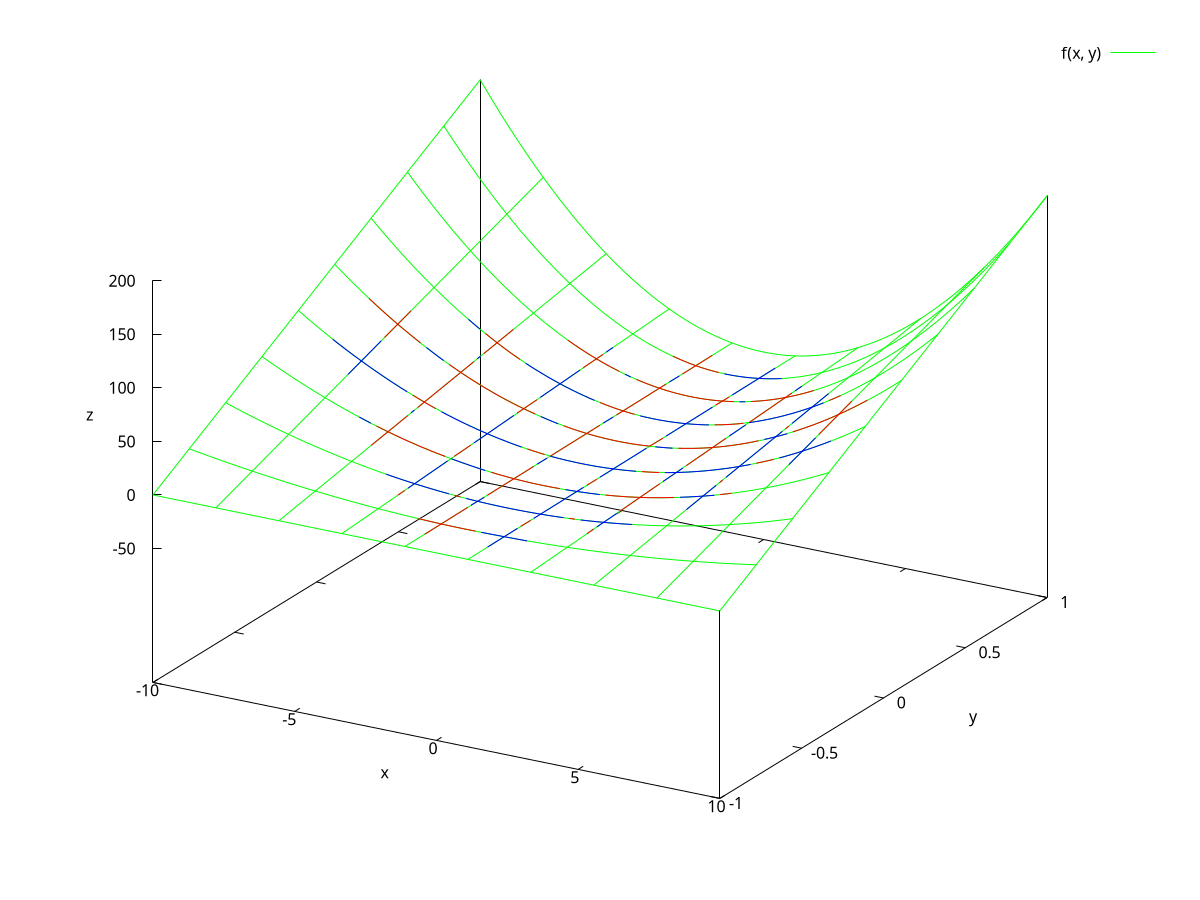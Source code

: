 set terminal pngcairo enhanced color size 1000,1000
set output 'Triangulation.png'
f(x, y) =  ((x*y*x) + x*x) 
p_0(x, y) =  ( (x/10) + (y/1) > 1 || (x/10) + (y/1) < -1 || -(x/10) + (y/1) > 1 || -(x/10) + (y/1) < -1) ? 1/0 : (-10 < x && x < -6 && (0.6 + 0.1*(x - -10)) < y && y < 1) ? 1.96667*(x**2) + -17.8333*(x*y) + -3.27418e-11*(y**2) + 17.2389*(x) + -78.9444*(y) + 76.313: 1/0
p_1(x, y) =  ( (x/10) + (y/1) > 1 || (x/10) + (y/1) < -1 || -(x/10) + (y/1) > 1 || -(x/10) + (y/1) < -1) ? 1/0 : (-10 < x && x < -6 && 0.6 < y && y < (0.6 + 0.1*(x - -10))) ? 1.63333*(x**2) + -14.1667*(x*y) + -9.09495e-13*(y**2) + 8.97222*(x) + -49.6111*(y) + 31.4204: 1/0
p_2(x, y) =  ( (x/10) + (y/1) > 1 || (x/10) + (y/1) < -1 || -(x/10) + (y/1) > 1 || -(x/10) + (y/1) < -1) ? 1/0 : (-6 < x && x < -2 && (0.6 + 0.1*(x - -6)) < y && y < 1) ? 1.96667*(x**2) + -9.83333*(x*y) + 2.81943e-11*(y**2) + 9.50556*(x) + -23.6111*(y) + 22.8241: 1/0
p_3(x, y) =  ( (x/10) + (y/1) > 1 || (x/10) + (y/1) < -1 || -(x/10) + (y/1) > 1 || -(x/10) + (y/1) < -1) ? 1/0 : (-6 < x && x < -2 && 0.6 < y && y < (0.6 + 0.1*(x - -6))) ? 1.63333*(x**2) + -6.16667*(x*y) + -7.38964e-13*(y**2) + 3.90556*(x) + -8.94444*(y) + 5.66481: 1/0
p_4(x, y) =  ( (x/10) + (y/1) > 1 || (x/10) + (y/1) < -1 || -(x/10) + (y/1) > 1 || -(x/10) + (y/1) < -1) ? 1/0 : (-2 < x && x < 2 && (0.6 + 0.1*(x - -2)) < y && y < 1) ? 1.96667*(x**2) + -1.83333*(x*y) + -1.17228e-09*(y**2) + 1.77222*(x) + -0.277778*(y) + 0.268519: 1/0
p_5(x, y) =  ( (x/10) + (y/1) > 1 || (x/10) + (y/1) < -1 || -(x/10) + (y/1) > 1 || -(x/10) + (y/1) < -1) ? 1/0 : (-2 < x && x < 2 && 0.6 < y && y < (0.6 + 0.1*(x - -2))) ? 1.63333*(x**2) + 1.83333*(x*y) + -3.2685e-10*(y**2) + -1.16111*(x) + -0.277778*(y) + 0.175926: 1/0
p_6(x, y) =  ( (x/10) + (y/1) > 1 || (x/10) + (y/1) < -1 || -(x/10) + (y/1) > 1 || -(x/10) + (y/1) < -1) ? 1/0 : (2 < x && x < 6 && (0.6 + 0.1*(x - 2)) < y && y < 1) ? 1.96667*(x**2) + 6.16667*(x*y) + 5.79803e-12*(y**2) + -5.96111*(x) + -8.94444*(y) + 8.6463: 1/0
p_7(x, y) =  ( (x/10) + (y/1) > 1 || (x/10) + (y/1) < -1 || -(x/10) + (y/1) > 1 || -(x/10) + (y/1) < -1) ? 1/0 : (2 < x && x < 6 && 0.6 < y && y < (0.6 + 0.1*(x - 2))) ? 1.63333*(x**2) + 9.83333*(x*y) + 7.7307e-12*(y**2) + -6.22778*(x) + -23.6111*(y) + 14.9537: 1/0
p_8(x, y) =  ( (x/10) + (y/1) > 1 || (x/10) + (y/1) < -1 || -(x/10) + (y/1) > 1 || -(x/10) + (y/1) < -1) ? 1/0 : (6 < x && x < 10 && (0.6 + 0.1*(x - 6)) < y && y < 1) ? 1.96667*(x**2) + 14.1667*(x*y) + 4.54747e-13*(y**2) + -13.6944*(x) + -49.6111*(y) + 47.9574: 1/0
p_9(x, y) =  ( (x/10) + (y/1) > 1 || (x/10) + (y/1) < -1 || -(x/10) + (y/1) > 1 || -(x/10) + (y/1) < -1) ? 1/0 : (6 < x && x < 10 && 0.6 < y && y < (0.6 + 0.1*(x - 6))) ? 1.63333*(x**2) + 17.8333*(x*y) + -5.45697e-12*(y**2) + -11.2944*(x) + -78.9444*(y) + 49.9981: 1/0
p_10(x, y) =  ( (x/10) + (y/1) > 1 || (x/10) + (y/1) < -1 || -(x/10) + (y/1) > 1 || -(x/10) + (y/1) < -1) ? 1/0 : (-10 < x && x < -6 && (0.2 + 0.1*(x - -10)) < y && y < 0.6) ? 1.56667*(x**2) + -17.8333*(x*y) + 4.54747e-12*(y**2) + 10.1056*(x) + -78.9444*(y) + 44.7352: 1/0
p_11(x, y) =  ( (x/10) + (y/1) > 1 || (x/10) + (y/1) < -1 || -(x/10) + (y/1) > 1 || -(x/10) + (y/1) < -1) ? 1/0 : (-10 < x && x < -6 && 0.2 < y && y < (0.2 + 0.1*(x - -10))) ? 1.23333*(x**2) + -14.1667*(x*y) + -1.36424e-12*(y**2) + 3.30556*(x) + -49.6111*(y) + 11.5759: 1/0
p_12(x, y) =  ( (x/10) + (y/1) > 1 || (x/10) + (y/1) < -1 || -(x/10) + (y/1) > 1 || -(x/10) + (y/1) < -1) ? 1/0 : (-6 < x && x < -2 && (0.2 + 0.1*(x - -6)) < y && y < 0.6) ? 1.56667*(x**2) + -9.83333*(x*y) + -1.77351e-11*(y**2) + 5.57222*(x) + -23.6111*(y) + 13.3796: 1/0
p_13(x, y) =  ( (x/10) + (y/1) > 1 || (x/10) + (y/1) < -1 || -(x/10) + (y/1) > 1 || -(x/10) + (y/1) < -1) ? 1/0 : (-6 < x && x < -2 && 0.2 < y && y < (0.2 + 0.1*(x - -6))) ? 1.23333*(x**2) + -6.16667*(x*y) + -6.25278e-13*(y**2) + 1.43889*(x) + -8.94444*(y) + 2.08704: 1/0
p_14(x, y) =  ( (x/10) + (y/1) > 1 || (x/10) + (y/1) < -1 || -(x/10) + (y/1) > 1 || -(x/10) + (y/1) < -1) ? 1/0 : (-2 < x && x < 2 && (0.2 + 0.1*(x - -2)) < y && y < 0.6) ? 1.56667*(x**2) + -1.83333*(x*y) + -2.42636e-10*(y**2) + 1.03889*(x) + -0.277778*(y) + 0.157407: 1/0
p_15(x, y) =  ( (x/10) + (y/1) > 1 || (x/10) + (y/1) < -1 || -(x/10) + (y/1) > 1 || -(x/10) + (y/1) < -1) ? 1/0 : (-2 < x && x < 2 && 0.2 < y && y < (0.2 + 0.1*(x - -2))) ? 1.23333*(x**2) + 1.83333*(x*y) + 5.17275e-12*(y**2) + -0.427778*(x) + -0.277778*(y) + 0.0648148: 1/0
p_16(x, y) =  ( (x/10) + (y/1) > 1 || (x/10) + (y/1) < -1 || -(x/10) + (y/1) > 1 || -(x/10) + (y/1) < -1) ? 1/0 : (2 < x && x < 6 && (0.2 + 0.1*(x - 2)) < y && y < 0.6) ? 1.56667*(x**2) + 6.16667*(x*y) + 3.41061e-13*(y**2) + -3.49444*(x) + -8.94444*(y) + 5.06852: 1/0
p_17(x, y) =  ( (x/10) + (y/1) > 1 || (x/10) + (y/1) < -1 || -(x/10) + (y/1) > 1 || -(x/10) + (y/1) < -1) ? 1/0 : (2 < x && x < 6 && 0.2 < y && y < (0.2 + 0.1*(x - 2))) ? 1.23333*(x**2) + 9.83333*(x*y) + -2.72848e-12*(y**2) + -2.29444*(x) + -23.6111*(y) + 5.50926: 1/0
p_18(x, y) =  ( (x/10) + (y/1) > 1 || (x/10) + (y/1) < -1 || -(x/10) + (y/1) > 1 || -(x/10) + (y/1) < -1) ? 1/0 : (6 < x && x < 10 && (0.2 + 0.1*(x - 6)) < y && y < 0.6) ? 1.56667*(x**2) + 14.1667*(x*y) + -9.09495e-13*(y**2) + -8.02778*(x) + -49.6111*(y) + 28.113: 1/0
p_19(x, y) =  ( (x/10) + (y/1) > 1 || (x/10) + (y/1) < -1 || -(x/10) + (y/1) > 1 || -(x/10) + (y/1) < -1) ? 1/0 : (6 < x && x < 10 && 0.2 < y && y < (0.2 + 0.1*(x - 6))) ? 1.23333*(x**2) + 17.8333*(x*y) + 9.09495e-13*(y**2) + -4.16111*(x) + -78.9444*(y) + 18.4204: 1/0
p_20(x, y) =  ( (x/10) + (y/1) > 1 || (x/10) + (y/1) < -1 || -(x/10) + (y/1) > 1 || -(x/10) + (y/1) < -1) ? 1/0 : (-10 < x && x < -6 && (-0.2 + 0.1*(x - -10)) < y && y < 0.2) ? 1.16667*(x**2) + -17.8333*(x*y) + 3.63798e-12*(y**2) + 2.97222*(x) + -78.9444*(y) + 13.1574: 1/0
p_21(x, y) =  ( (x/10) + (y/1) > 1 || (x/10) + (y/1) < -1 || -(x/10) + (y/1) > 1 || -(x/10) + (y/1) < -1) ? 1/0 : (-10 < x && x < -6 && -0.2 < y && y < (-0.2 + 0.1*(x - -10))) ? 0.833333*(x**2) + -14.1667*(x*y) + -2.27374e-13*(y**2) + -2.36111*(x) + -49.6111*(y) + -8.26852: 1/0
p_22(x, y) =  ( (x/10) + (y/1) > 1 || (x/10) + (y/1) < -1 || -(x/10) + (y/1) > 1 || -(x/10) + (y/1) < -1) ? 1/0 : (-6 < x && x < -2 && (-0.2 + 0.1*(x - -6)) < y && y < 0.2) ? 1.16667*(x**2) + -9.83333*(x*y) + 0*(y**2) + 1.63889*(x) + -23.6111*(y) + 3.93519: 1/0
p_23(x, y) =  ( (x/10) + (y/1) > 1 || (x/10) + (y/1) < -1 || -(x/10) + (y/1) > 1 || -(x/10) + (y/1) < -1) ? 1/0 : (-6 < x && x < -2 && -0.2 < y && y < (-0.2 + 0.1*(x - -6))) ? 0.833333*(x**2) + -6.16667*(x*y) + -8.52651e-14*(y**2) + -1.02778*(x) + -8.94444*(y) + -1.49074: 1/0
p_24(x, y) =  ( (x/10) + (y/1) > 1 || (x/10) + (y/1) < -1 || -(x/10) + (y/1) > 1 || -(x/10) + (y/1) < -1) ? 1/0 : (-2 < x && x < 2 && (-0.2 + 0.1*(x - -2)) < y && y < 0.2) ? 1.16667*(x**2) + -1.83333*(x*y) + -3.83693e-13*(y**2) + 0.305556*(x) + -0.277778*(y) + 0.0462963: 1/0
p_25(x, y) =  ( (x/10) + (y/1) > 1 || (x/10) + (y/1) < -1 || -(x/10) + (y/1) > 1 || -(x/10) + (y/1) < -1) ? 1/0 : (-2 < x && x < 2 && -0.2 < y && y < (-0.2 + 0.1*(x - -2))) ? 0.833333*(x**2) + 1.83333*(x*y) + 1.42109e-13*(y**2) + 0.305556*(x) + -0.277778*(y) + -0.0462963: 1/0
p_26(x, y) =  ( (x/10) + (y/1) > 1 || (x/10) + (y/1) < -1 || -(x/10) + (y/1) > 1 || -(x/10) + (y/1) < -1) ? 1/0 : (2 < x && x < 6 && (-0.2 + 0.1*(x - 2)) < y && y < 0.2) ? 1.16667*(x**2) + 6.16667*(x*y) + 2.84217e-14*(y**2) + -1.02778*(x) + -8.94444*(y) + 1.49074: 1/0
p_27(x, y) =  ( (x/10) + (y/1) > 1 || (x/10) + (y/1) < -1 || -(x/10) + (y/1) > 1 || -(x/10) + (y/1) < -1) ? 1/0 : (2 < x && x < 6 && -0.2 < y && y < (-0.2 + 0.1*(x - 2))) ? 0.833333*(x**2) + 9.83333*(x*y) + 1.13687e-12*(y**2) + 1.63889*(x) + -23.6111*(y) + -3.93519: 1/0
p_28(x, y) =  ( (x/10) + (y/1) > 1 || (x/10) + (y/1) < -1 || -(x/10) + (y/1) > 1 || -(x/10) + (y/1) < -1) ? 1/0 : (6 < x && x < 10 && (-0.2 + 0.1*(x - 6)) < y && y < 0.2) ? 1.16667*(x**2) + 14.1667*(x*y) + 9.09495e-13*(y**2) + -2.36111*(x) + -49.6111*(y) + 8.26852: 1/0
p_29(x, y) =  ( (x/10) + (y/1) > 1 || (x/10) + (y/1) < -1 || -(x/10) + (y/1) > 1 || -(x/10) + (y/1) < -1) ? 1/0 : (6 < x && x < 10 && -0.2 < y && y < (-0.2 + 0.1*(x - 6))) ? 0.833333*(x**2) + 17.8333*(x*y) + 2.27374e-12*(y**2) + 2.97222*(x) + -78.9444*(y) + -13.1574: 1/0
p_30(x, y) =  ( (x/10) + (y/1) > 1 || (x/10) + (y/1) < -1 || -(x/10) + (y/1) > 1 || -(x/10) + (y/1) < -1) ? 1/0 : (-10 < x && x < -6 && (-0.6 + 0.1*(x - -10)) < y && y < -0.2) ? 0.766667*(x**2) + -17.8333*(x*y) + -1.36424e-12*(y**2) + -4.16111*(x) + -78.9444*(y) + -18.4204: 1/0
p_31(x, y) =  ( (x/10) + (y/1) > 1 || (x/10) + (y/1) < -1 || -(x/10) + (y/1) > 1 || -(x/10) + (y/1) < -1) ? 1/0 : (-10 < x && x < -6 && -0.6 < y && y < (-0.6 + 0.1*(x - -10))) ? 0.433333*(x**2) + -14.1667*(x*y) + 0*(y**2) + -8.02778*(x) + -49.6111*(y) + -28.113: 1/0
p_32(x, y) =  ( (x/10) + (y/1) > 1 || (x/10) + (y/1) < -1 || -(x/10) + (y/1) > 1 || -(x/10) + (y/1) < -1) ? 1/0 : (-6 < x && x < -2 && (-0.6 + 0.1*(x - -6)) < y && y < -0.2) ? 0.766667*(x**2) + -9.83333*(x*y) + 9.09495e-13*(y**2) + -2.29444*(x) + -23.6111*(y) + -5.50926: 1/0
p_33(x, y) =  ( (x/10) + (y/1) > 1 || (x/10) + (y/1) < -1 || -(x/10) + (y/1) > 1 || -(x/10) + (y/1) < -1) ? 1/0 : (-6 < x && x < -2 && -0.6 < y && y < (-0.6 + 0.1*(x - -6))) ? 0.433333*(x**2) + -6.16667*(x*y) + 8.52651e-14*(y**2) + -3.49444*(x) + -8.94444*(y) + -5.06852: 1/0
p_34(x, y) =  ( (x/10) + (y/1) > 1 || (x/10) + (y/1) < -1 || -(x/10) + (y/1) > 1 || -(x/10) + (y/1) < -1) ? 1/0 : (-2 < x && x < 2 && (-0.6 + 0.1*(x - -2)) < y && y < -0.2) ? 0.766667*(x**2) + -1.83333*(x*y) + 9.4218e-12*(y**2) + -0.427778*(x) + -0.277778*(y) + -0.0648148: 1/0
p_35(x, y) =  ( (x/10) + (y/1) > 1 || (x/10) + (y/1) < -1 || -(x/10) + (y/1) > 1 || -(x/10) + (y/1) < -1) ? 1/0 : (-2 < x && x < 2 && -0.6 < y && y < (-0.6 + 0.1*(x - -2))) ? 0.433333*(x**2) + 1.83333*(x*y) + -1.78488e-11*(y**2) + 1.03889*(x) + -0.277778*(y) + -0.157407: 1/0
p_36(x, y) =  ( (x/10) + (y/1) > 1 || (x/10) + (y/1) < -1 || -(x/10) + (y/1) > 1 || -(x/10) + (y/1) < -1) ? 1/0 : (2 < x && x < 6 && (-0.6 + 0.1*(x - 2)) < y && y < -0.2) ? 0.766667*(x**2) + 6.16667*(x*y) + -8.81073e-13*(y**2) + 1.43889*(x) + -8.94444*(y) + -2.08704: 1/0
p_37(x, y) =  ( (x/10) + (y/1) > 1 || (x/10) + (y/1) < -1 || -(x/10) + (y/1) > 1 || -(x/10) + (y/1) < -1) ? 1/0 : (2 < x && x < 6 && -0.6 < y && y < (-0.6 + 0.1*(x - 2))) ? 0.433333*(x**2) + 9.83333*(x*y) + -2.04636e-12*(y**2) + 5.57222*(x) + -23.6111*(y) + -13.3796: 1/0
p_38(x, y) =  ( (x/10) + (y/1) > 1 || (x/10) + (y/1) < -1 || -(x/10) + (y/1) > 1 || -(x/10) + (y/1) < -1) ? 1/0 : (6 < x && x < 10 && (-0.6 + 0.1*(x - 6)) < y && y < -0.2) ? 0.766667*(x**2) + 14.1667*(x*y) + -4.54747e-13*(y**2) + 3.30556*(x) + -49.6111*(y) + -11.5759: 1/0
p_39(x, y) =  ( (x/10) + (y/1) > 1 || (x/10) + (y/1) < -1 || -(x/10) + (y/1) > 1 || -(x/10) + (y/1) < -1) ? 1/0 : (6 < x && x < 10 && -0.6 < y && y < (-0.6 + 0.1*(x - 6))) ? 0.433333*(x**2) + 17.8333*(x*y) + 0*(y**2) + 10.1056*(x) + -78.9444*(y) + -44.7352: 1/0
p_40(x, y) =  ( (x/10) + (y/1) > 1 || (x/10) + (y/1) < -1 || -(x/10) + (y/1) > 1 || -(x/10) + (y/1) < -1) ? 1/0 : (-10 < x && x < -6 && (-1 + 0.1*(x - -10)) < y && y < -0.6) ? 0.366667*(x**2) + -17.8333*(x*y) + 1.13687e-13*(y**2) + -11.2944*(x) + -78.9444*(y) + -49.9981: 1/0
p_41(x, y) =  ( (x/10) + (y/1) > 1 || (x/10) + (y/1) < -1 || -(x/10) + (y/1) > 1 || -(x/10) + (y/1) < -1) ? 1/0 : (-10 < x && x < -6 && -1 < y && y < (-1 + 0.1*(x - -10))) ? 0.0333333*(x**2) + -14.1667*(x*y) + -2.84217e-13*(y**2) + -13.6944*(x) + -49.6111*(y) + -47.9574: 1/0
p_42(x, y) =  ( (x/10) + (y/1) > 1 || (x/10) + (y/1) < -1 || -(x/10) + (y/1) > 1 || -(x/10) + (y/1) < -1) ? 1/0 : (-6 < x && x < -2 && (-1 + 0.1*(x - -6)) < y && y < -0.6) ? 0.366667*(x**2) + -9.83333*(x*y) + -5.68434e-14*(y**2) + -6.22778*(x) + -23.6111*(y) + -14.9537: 1/0
p_43(x, y) =  ( (x/10) + (y/1) > 1 || (x/10) + (y/1) < -1 || -(x/10) + (y/1) > 1 || -(x/10) + (y/1) < -1) ? 1/0 : (-6 < x && x < -2 && -1 < y && y < (-1 + 0.1*(x - -6))) ? 0.0333333*(x**2) + -6.16667*(x*y) + 5.8975e-13*(y**2) + -5.96111*(x) + -8.94444*(y) + -8.6463: 1/0
p_44(x, y) =  ( (x/10) + (y/1) > 1 || (x/10) + (y/1) < -1 || -(x/10) + (y/1) > 1 || -(x/10) + (y/1) < -1) ? 1/0 : (-2 < x && x < 2 && (-1 + 0.1*(x - -2)) < y && y < -0.6) ? 0.366667*(x**2) + -1.83333*(x*y) + -6.99742e-11*(y**2) + -1.16111*(x) + -0.277778*(y) + -0.175926: 1/0
p_45(x, y) =  ( (x/10) + (y/1) > 1 || (x/10) + (y/1) < -1 || -(x/10) + (y/1) > 1 || -(x/10) + (y/1) < -1) ? 1/0 : (-2 < x && x < 2 && -1 < y && y < (-1 + 0.1*(x - -2))) ? 0.0333333*(x**2) + 1.83333*(x*y) + 1.15939e-10*(y**2) + 1.77222*(x) + -0.277778*(y) + -0.268519: 1/0
p_46(x, y) =  ( (x/10) + (y/1) > 1 || (x/10) + (y/1) < -1 || -(x/10) + (y/1) > 1 || -(x/10) + (y/1) < -1) ? 1/0 : (2 < x && x < 6 && (-1 + 0.1*(x - 2)) < y && y < -0.6) ? 0.366667*(x**2) + 6.16667*(x*y) + -1.42109e-12*(y**2) + 3.90556*(x) + -8.94444*(y) + -5.66481: 1/0
p_47(x, y) =  ( (x/10) + (y/1) > 1 || (x/10) + (y/1) < -1 || -(x/10) + (y/1) > 1 || -(x/10) + (y/1) < -1) ? 1/0 : (2 < x && x < 6 && -1 < y && y < (-1 + 0.1*(x - 2))) ? 0.0333333*(x**2) + 9.83333*(x*y) + 1.65983e-11*(y**2) + 9.50556*(x) + -23.6111*(y) + -22.8241: 1/0
p_48(x, y) =  ( (x/10) + (y/1) > 1 || (x/10) + (y/1) < -1 || -(x/10) + (y/1) > 1 || -(x/10) + (y/1) < -1) ? 1/0 : (6 < x && x < 10 && (-1 + 0.1*(x - 6)) < y && y < -0.6) ? 0.366667*(x**2) + 14.1667*(x*y) + 1.47793e-12*(y**2) + 8.97222*(x) + -49.6111*(y) + -31.4204: 1/0
p_49(x, y) =  ( (x/10) + (y/1) > 1 || (x/10) + (y/1) < -1 || -(x/10) + (y/1) > 1 || -(x/10) + (y/1) < -1) ? 1/0 : (6 < x && x < 10 && -1 < y && y < (-1 + 0.1*(x - 6))) ? 0.0333333*(x**2) + 17.8333*(x*y) + -3.06954e-12*(y**2) + 17.2389*(x) + -78.9444*(y) + -76.313: 1/0
set xlabel 'x'
set ylabel 'y'
set zlabel 'z'
unset colorbox
set xrange[-10: 10]
set yrange[-1: 1]
splot f(x, y) lc rgb 'green' , p_0(x, y) lc rgb 'red' notitle, p_1(x, y) lc rgb 'blue' notitle, p_2(x, y) lc rgb 'red' notitle, p_3(x, y) lc rgb 'blue' notitle, p_4(x, y) lc rgb 'red' notitle, p_5(x, y) lc rgb 'blue' notitle, p_6(x, y) lc rgb 'red' notitle, p_7(x, y) lc rgb 'blue' notitle, p_8(x, y) lc rgb 'red' notitle, p_9(x, y) lc rgb 'blue' notitle, p_10(x, y) lc rgb 'red' notitle, p_11(x, y) lc rgb 'blue' notitle, p_12(x, y) lc rgb 'red' notitle, p_13(x, y) lc rgb 'blue' notitle, p_14(x, y) lc rgb 'red' notitle, p_15(x, y) lc rgb 'blue' notitle, p_16(x, y) lc rgb 'red' notitle, p_17(x, y) lc rgb 'blue' notitle, p_18(x, y) lc rgb 'red' notitle, p_19(x, y) lc rgb 'blue' notitle, p_20(x, y) lc rgb 'red' notitle, p_21(x, y) lc rgb 'blue' notitle, p_22(x, y) lc rgb 'red' notitle, p_23(x, y) lc rgb 'blue' notitle, p_24(x, y) lc rgb 'red' notitle, p_25(x, y) lc rgb 'blue' notitle, p_26(x, y) lc rgb 'red' notitle, p_27(x, y) lc rgb 'blue' notitle, p_28(x, y) lc rgb 'red' notitle, p_29(x, y) lc rgb 'blue' notitle, p_30(x, y) lc rgb 'red' notitle, p_31(x, y) lc rgb 'blue' notitle, p_32(x, y) lc rgb 'red' notitle, p_33(x, y) lc rgb 'blue' notitle, p_34(x, y) lc rgb 'red' notitle, p_35(x, y) lc rgb 'blue' notitle, p_36(x, y) lc rgb 'red' notitle, p_37(x, y) lc rgb 'blue' notitle, p_38(x, y) lc rgb 'red' notitle, p_39(x, y) lc rgb 'blue' notitle, p_40(x, y) lc rgb 'red' notitle, p_41(x, y) lc rgb 'blue' notitle, p_42(x, y) lc rgb 'red' notitle, p_43(x, y) lc rgb 'blue' notitle, p_44(x, y) lc rgb 'red' notitle, p_45(x, y) lc rgb 'blue' notitle, p_46(x, y) lc rgb 'red' notitle, p_47(x, y) lc rgb 'blue' notitle, p_48(x, y) lc rgb 'red' notitle, p_49(x, y) lc rgb 'blue' notitle